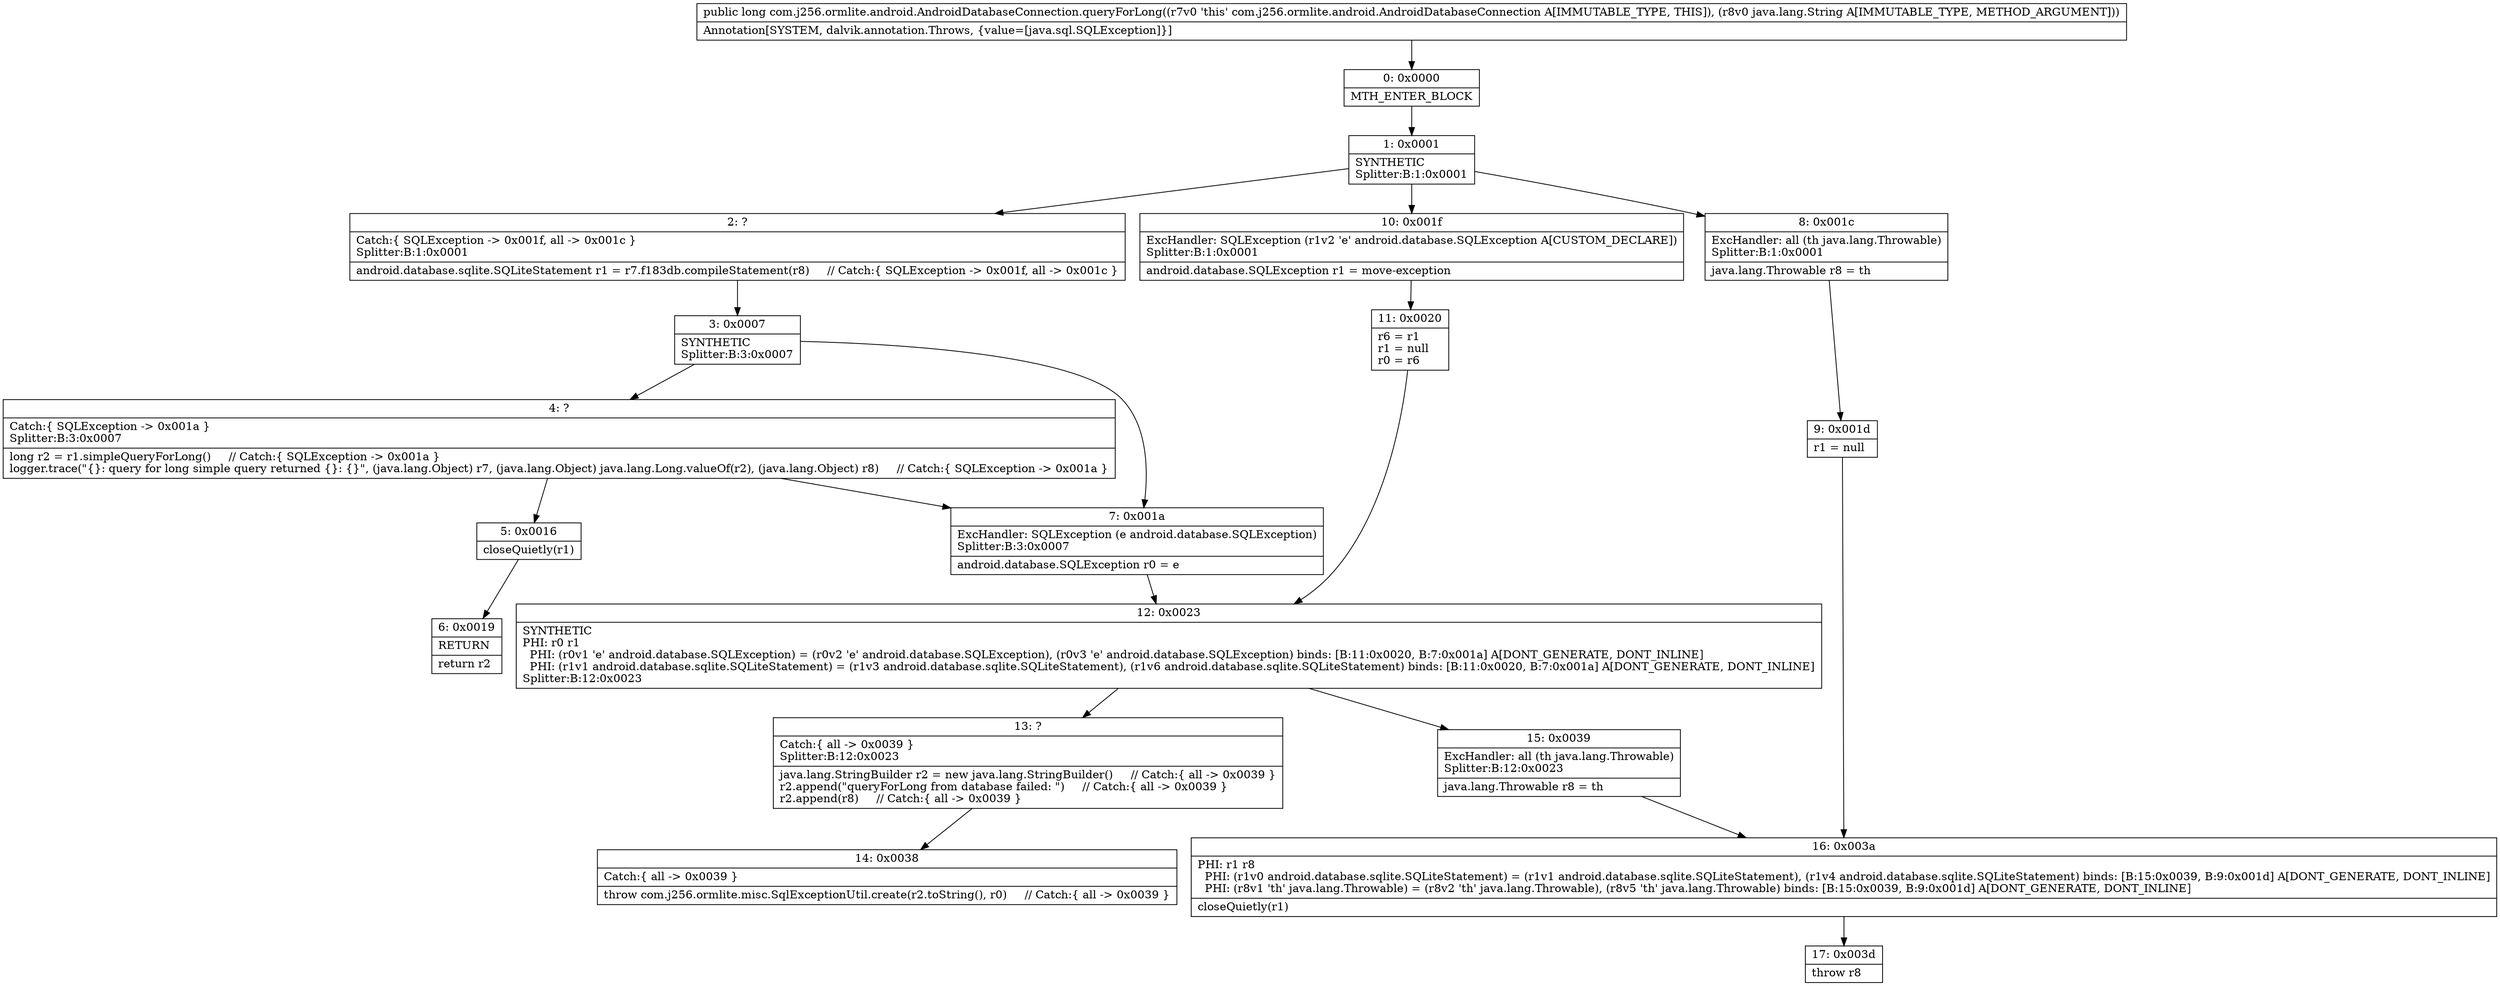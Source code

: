 digraph "CFG forcom.j256.ormlite.android.AndroidDatabaseConnection.queryForLong(Ljava\/lang\/String;)J" {
Node_0 [shape=record,label="{0\:\ 0x0000|MTH_ENTER_BLOCK\l}"];
Node_1 [shape=record,label="{1\:\ 0x0001|SYNTHETIC\lSplitter:B:1:0x0001\l}"];
Node_2 [shape=record,label="{2\:\ ?|Catch:\{ SQLException \-\> 0x001f, all \-\> 0x001c \}\lSplitter:B:1:0x0001\l|android.database.sqlite.SQLiteStatement r1 = r7.f183db.compileStatement(r8)     \/\/ Catch:\{ SQLException \-\> 0x001f, all \-\> 0x001c \}\l}"];
Node_3 [shape=record,label="{3\:\ 0x0007|SYNTHETIC\lSplitter:B:3:0x0007\l}"];
Node_4 [shape=record,label="{4\:\ ?|Catch:\{ SQLException \-\> 0x001a \}\lSplitter:B:3:0x0007\l|long r2 = r1.simpleQueryForLong()     \/\/ Catch:\{ SQLException \-\> 0x001a \}\llogger.trace(\"\{\}: query for long simple query returned \{\}: \{\}\", (java.lang.Object) r7, (java.lang.Object) java.lang.Long.valueOf(r2), (java.lang.Object) r8)     \/\/ Catch:\{ SQLException \-\> 0x001a \}\l}"];
Node_5 [shape=record,label="{5\:\ 0x0016|closeQuietly(r1)\l}"];
Node_6 [shape=record,label="{6\:\ 0x0019|RETURN\l|return r2\l}"];
Node_7 [shape=record,label="{7\:\ 0x001a|ExcHandler: SQLException (e android.database.SQLException)\lSplitter:B:3:0x0007\l|android.database.SQLException r0 = e\l}"];
Node_8 [shape=record,label="{8\:\ 0x001c|ExcHandler: all (th java.lang.Throwable)\lSplitter:B:1:0x0001\l|java.lang.Throwable r8 = th\l}"];
Node_9 [shape=record,label="{9\:\ 0x001d|r1 = null\l}"];
Node_10 [shape=record,label="{10\:\ 0x001f|ExcHandler: SQLException (r1v2 'e' android.database.SQLException A[CUSTOM_DECLARE])\lSplitter:B:1:0x0001\l|android.database.SQLException r1 = move\-exception\l}"];
Node_11 [shape=record,label="{11\:\ 0x0020|r6 = r1\lr1 = null\lr0 = r6\l}"];
Node_12 [shape=record,label="{12\:\ 0x0023|SYNTHETIC\lPHI: r0 r1 \l  PHI: (r0v1 'e' android.database.SQLException) = (r0v2 'e' android.database.SQLException), (r0v3 'e' android.database.SQLException) binds: [B:11:0x0020, B:7:0x001a] A[DONT_GENERATE, DONT_INLINE]\l  PHI: (r1v1 android.database.sqlite.SQLiteStatement) = (r1v3 android.database.sqlite.SQLiteStatement), (r1v6 android.database.sqlite.SQLiteStatement) binds: [B:11:0x0020, B:7:0x001a] A[DONT_GENERATE, DONT_INLINE]\lSplitter:B:12:0x0023\l}"];
Node_13 [shape=record,label="{13\:\ ?|Catch:\{ all \-\> 0x0039 \}\lSplitter:B:12:0x0023\l|java.lang.StringBuilder r2 = new java.lang.StringBuilder()     \/\/ Catch:\{ all \-\> 0x0039 \}\lr2.append(\"queryForLong from database failed: \")     \/\/ Catch:\{ all \-\> 0x0039 \}\lr2.append(r8)     \/\/ Catch:\{ all \-\> 0x0039 \}\l}"];
Node_14 [shape=record,label="{14\:\ 0x0038|Catch:\{ all \-\> 0x0039 \}\l|throw com.j256.ormlite.misc.SqlExceptionUtil.create(r2.toString(), r0)     \/\/ Catch:\{ all \-\> 0x0039 \}\l}"];
Node_15 [shape=record,label="{15\:\ 0x0039|ExcHandler: all (th java.lang.Throwable)\lSplitter:B:12:0x0023\l|java.lang.Throwable r8 = th\l}"];
Node_16 [shape=record,label="{16\:\ 0x003a|PHI: r1 r8 \l  PHI: (r1v0 android.database.sqlite.SQLiteStatement) = (r1v1 android.database.sqlite.SQLiteStatement), (r1v4 android.database.sqlite.SQLiteStatement) binds: [B:15:0x0039, B:9:0x001d] A[DONT_GENERATE, DONT_INLINE]\l  PHI: (r8v1 'th' java.lang.Throwable) = (r8v2 'th' java.lang.Throwable), (r8v5 'th' java.lang.Throwable) binds: [B:15:0x0039, B:9:0x001d] A[DONT_GENERATE, DONT_INLINE]\l|closeQuietly(r1)\l}"];
Node_17 [shape=record,label="{17\:\ 0x003d|throw r8\l}"];
MethodNode[shape=record,label="{public long com.j256.ormlite.android.AndroidDatabaseConnection.queryForLong((r7v0 'this' com.j256.ormlite.android.AndroidDatabaseConnection A[IMMUTABLE_TYPE, THIS]), (r8v0 java.lang.String A[IMMUTABLE_TYPE, METHOD_ARGUMENT]))  | Annotation[SYSTEM, dalvik.annotation.Throws, \{value=[java.sql.SQLException]\}]\l}"];
MethodNode -> Node_0;
Node_0 -> Node_1;
Node_1 -> Node_2;
Node_1 -> Node_10;
Node_1 -> Node_8;
Node_2 -> Node_3;
Node_3 -> Node_4;
Node_3 -> Node_7;
Node_4 -> Node_5;
Node_4 -> Node_7;
Node_5 -> Node_6;
Node_7 -> Node_12;
Node_8 -> Node_9;
Node_9 -> Node_16;
Node_10 -> Node_11;
Node_11 -> Node_12;
Node_12 -> Node_13;
Node_12 -> Node_15;
Node_13 -> Node_14;
Node_15 -> Node_16;
Node_16 -> Node_17;
}

